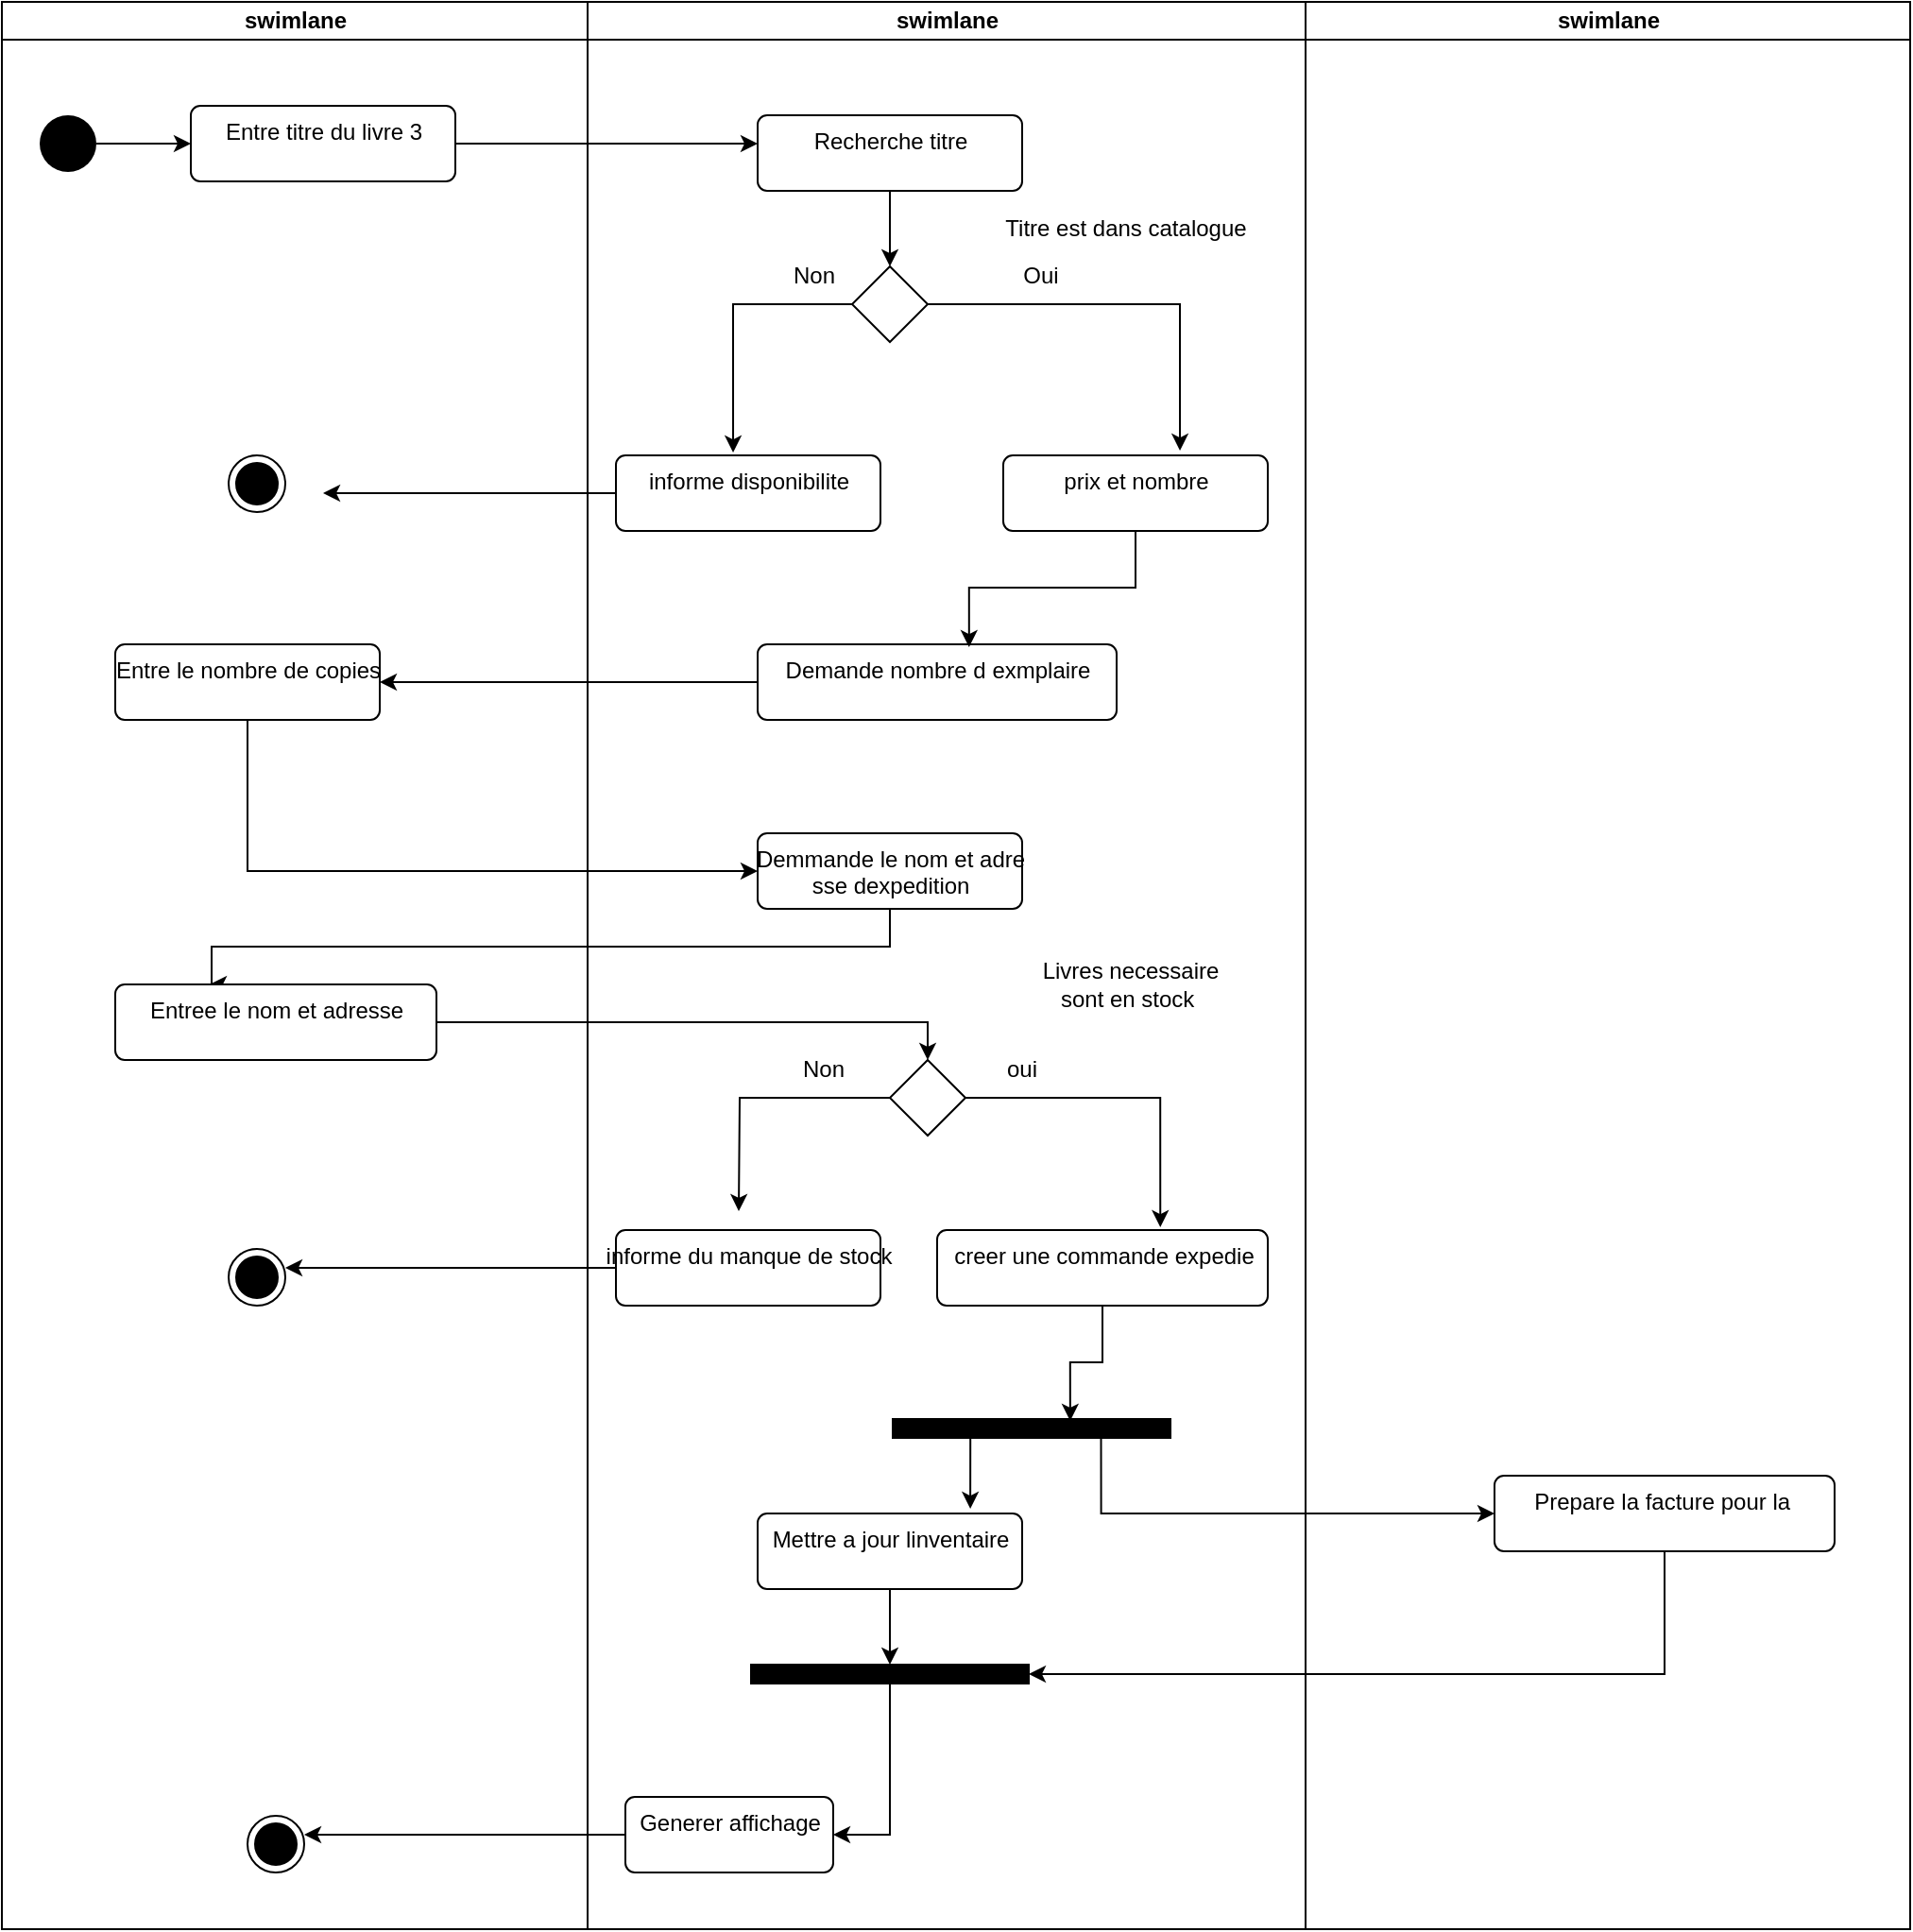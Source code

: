<mxfile version="26.0.5">
  <diagram name="Page-1" id="e7e014a7-5840-1c2e-5031-d8a46d1fe8dd">
    <mxGraphModel dx="1678" dy="1477" grid="1" gridSize="10" guides="1" tooltips="1" connect="1" arrows="1" fold="1" page="1" pageScale="1" pageWidth="1169" pageHeight="826" background="none" math="0" shadow="0">
      <root>
        <mxCell id="0" />
        <mxCell id="1" parent="0" />
        <mxCell id="IJsiVHuRIFzoJG3t3eIb-42" value="swimlane" style="swimlane;html=1;startSize=20;movable=0;resizable=0;rotatable=0;deletable=0;editable=0;locked=1;connectable=0;" vertex="1" parent="1">
          <mxGeometry x="640" y="-660" width="320" height="1020" as="geometry" />
        </mxCell>
        <mxCell id="IJsiVHuRIFzoJG3t3eIb-66" value="Prepare la facture pour la&amp;nbsp;" style="html=1;align=center;verticalAlign=top;rounded=1;absoluteArcSize=1;arcSize=10;dashed=0;" vertex="1" parent="IJsiVHuRIFzoJG3t3eIb-42">
          <mxGeometry x="100" y="780" width="180" height="40" as="geometry" />
        </mxCell>
        <mxCell id="IJsiVHuRIFzoJG3t3eIb-43" value="swimlane" style="swimlane;html=1;startSize=20;movable=1;resizable=1;rotatable=1;deletable=1;editable=1;locked=0;connectable=1;" vertex="1" parent="1">
          <mxGeometry x="260" y="-660" width="380" height="1020" as="geometry" />
        </mxCell>
        <mxCell id="IJsiVHuRIFzoJG3t3eIb-69" style="edgeStyle=orthogonalEdgeStyle;rounded=0;orthogonalLoop=1;jettySize=auto;html=1;exitX=0.5;exitY=1;exitDx=0;exitDy=0;" edge="1" parent="IJsiVHuRIFzoJG3t3eIb-43" source="IJsiVHuRIFzoJG3t3eIb-52">
          <mxGeometry relative="1" as="geometry">
            <mxPoint x="160" y="140" as="targetPoint" />
          </mxGeometry>
        </mxCell>
        <mxCell id="IJsiVHuRIFzoJG3t3eIb-52" value="Recherche titre" style="html=1;align=center;verticalAlign=top;rounded=1;absoluteArcSize=1;arcSize=10;dashed=0;" vertex="1" parent="IJsiVHuRIFzoJG3t3eIb-43">
          <mxGeometry x="90" y="60" width="140" height="40" as="geometry" />
        </mxCell>
        <mxCell id="IJsiVHuRIFzoJG3t3eIb-53" value="" style="rhombus;whiteSpace=wrap;html=1;" vertex="1" parent="IJsiVHuRIFzoJG3t3eIb-43">
          <mxGeometry x="140.0" y="140" width="40" height="40" as="geometry" />
        </mxCell>
        <mxCell id="IJsiVHuRIFzoJG3t3eIb-71" style="edgeStyle=orthogonalEdgeStyle;rounded=0;orthogonalLoop=1;jettySize=auto;html=1;exitX=0;exitY=0.5;exitDx=0;exitDy=0;" edge="1" parent="IJsiVHuRIFzoJG3t3eIb-43" source="IJsiVHuRIFzoJG3t3eIb-54">
          <mxGeometry relative="1" as="geometry">
            <mxPoint x="-140" y="260" as="targetPoint" />
          </mxGeometry>
        </mxCell>
        <mxCell id="IJsiVHuRIFzoJG3t3eIb-54" value="informe disponibilite" style="html=1;align=center;verticalAlign=top;rounded=1;absoluteArcSize=1;arcSize=10;dashed=0;" vertex="1" parent="IJsiVHuRIFzoJG3t3eIb-43">
          <mxGeometry x="15" y="240" width="140" height="40" as="geometry" />
        </mxCell>
        <mxCell id="IJsiVHuRIFzoJG3t3eIb-55" value="prix et nombre" style="html=1;align=center;verticalAlign=top;rounded=1;absoluteArcSize=1;arcSize=10;dashed=0;" vertex="1" parent="IJsiVHuRIFzoJG3t3eIb-43">
          <mxGeometry x="220" y="240" width="140" height="40" as="geometry" />
        </mxCell>
        <mxCell id="IJsiVHuRIFzoJG3t3eIb-74" style="edgeStyle=orthogonalEdgeStyle;rounded=0;orthogonalLoop=1;jettySize=auto;html=1;exitX=0;exitY=0.5;exitDx=0;exitDy=0;" edge="1" parent="IJsiVHuRIFzoJG3t3eIb-43" source="IJsiVHuRIFzoJG3t3eIb-57">
          <mxGeometry relative="1" as="geometry">
            <mxPoint x="-110" y="360" as="targetPoint" />
          </mxGeometry>
        </mxCell>
        <mxCell id="IJsiVHuRIFzoJG3t3eIb-57" value="Demande nombre d exmplaire" style="html=1;align=center;verticalAlign=top;rounded=1;absoluteArcSize=1;arcSize=10;dashed=0;" vertex="1" parent="IJsiVHuRIFzoJG3t3eIb-43">
          <mxGeometry x="90" y="340" width="190" height="40" as="geometry" />
        </mxCell>
        <mxCell id="IJsiVHuRIFzoJG3t3eIb-76" style="edgeStyle=orthogonalEdgeStyle;rounded=0;orthogonalLoop=1;jettySize=auto;html=1;exitX=0.5;exitY=1;exitDx=0;exitDy=0;" edge="1" parent="IJsiVHuRIFzoJG3t3eIb-43" source="IJsiVHuRIFzoJG3t3eIb-56">
          <mxGeometry relative="1" as="geometry">
            <mxPoint x="-200" y="520" as="targetPoint" />
            <Array as="points">
              <mxPoint x="160" y="500" />
              <mxPoint x="-199" y="500" />
            </Array>
          </mxGeometry>
        </mxCell>
        <mxCell id="IJsiVHuRIFzoJG3t3eIb-56" value="Demmande le nom et adre&lt;div&gt;sse dexpedition&lt;/div&gt;" style="html=1;align=center;verticalAlign=top;rounded=1;absoluteArcSize=1;arcSize=10;dashed=0;" vertex="1" parent="IJsiVHuRIFzoJG3t3eIb-43">
          <mxGeometry x="90" y="440" width="140" height="40" as="geometry" />
        </mxCell>
        <mxCell id="IJsiVHuRIFzoJG3t3eIb-81" style="edgeStyle=orthogonalEdgeStyle;rounded=0;orthogonalLoop=1;jettySize=auto;html=1;exitX=0;exitY=0.5;exitDx=0;exitDy=0;" edge="1" parent="IJsiVHuRIFzoJG3t3eIb-43" source="IJsiVHuRIFzoJG3t3eIb-58">
          <mxGeometry relative="1" as="geometry">
            <mxPoint x="80" y="640" as="targetPoint" />
          </mxGeometry>
        </mxCell>
        <mxCell id="IJsiVHuRIFzoJG3t3eIb-58" value="" style="rhombus;whiteSpace=wrap;html=1;" vertex="1" parent="IJsiVHuRIFzoJG3t3eIb-43">
          <mxGeometry x="160.0" y="560" width="40" height="40" as="geometry" />
        </mxCell>
        <mxCell id="IJsiVHuRIFzoJG3t3eIb-60" value="creer une commande expedie" style="html=1;align=center;verticalAlign=top;rounded=1;absoluteArcSize=1;arcSize=10;dashed=0;" vertex="1" parent="IJsiVHuRIFzoJG3t3eIb-43">
          <mxGeometry x="185" y="650" width="175" height="40" as="geometry" />
        </mxCell>
        <mxCell id="IJsiVHuRIFzoJG3t3eIb-93" style="edgeStyle=orthogonalEdgeStyle;rounded=0;orthogonalLoop=1;jettySize=auto;html=1;exitX=0;exitY=0.5;exitDx=0;exitDy=0;" edge="1" parent="IJsiVHuRIFzoJG3t3eIb-43" source="IJsiVHuRIFzoJG3t3eIb-59">
          <mxGeometry relative="1" as="geometry">
            <mxPoint x="-150" y="970" as="targetPoint" />
          </mxGeometry>
        </mxCell>
        <mxCell id="IJsiVHuRIFzoJG3t3eIb-59" value="Generer affichage" style="html=1;align=center;verticalAlign=top;rounded=1;absoluteArcSize=1;arcSize=10;dashed=0;" vertex="1" parent="IJsiVHuRIFzoJG3t3eIb-43">
          <mxGeometry x="20" y="950" width="110" height="40" as="geometry" />
        </mxCell>
        <mxCell id="IJsiVHuRIFzoJG3t3eIb-90" style="edgeStyle=orthogonalEdgeStyle;rounded=0;orthogonalLoop=1;jettySize=auto;html=1;exitX=0.5;exitY=1;exitDx=0;exitDy=0;entryX=0.5;entryY=0;entryDx=0;entryDy=0;" edge="1" parent="IJsiVHuRIFzoJG3t3eIb-43" source="IJsiVHuRIFzoJG3t3eIb-62" target="IJsiVHuRIFzoJG3t3eIb-65">
          <mxGeometry relative="1" as="geometry" />
        </mxCell>
        <mxCell id="IJsiVHuRIFzoJG3t3eIb-62" value="Mettre a jour linventaire" style="html=1;align=center;verticalAlign=top;rounded=1;absoluteArcSize=1;arcSize=10;dashed=0;" vertex="1" parent="IJsiVHuRIFzoJG3t3eIb-43">
          <mxGeometry x="90" y="800" width="140" height="40" as="geometry" />
        </mxCell>
        <mxCell id="IJsiVHuRIFzoJG3t3eIb-61" value="" style="whiteSpace=wrap;html=1;rounded=0;shadow=0;comic=0;labelBackgroundColor=none;strokeWidth=1;fillColor=#000000;fontFamily=Verdana;fontSize=12;align=center;rotation=0;" vertex="1" parent="IJsiVHuRIFzoJG3t3eIb-43">
          <mxGeometry x="161.5" y="750" width="147" height="10" as="geometry" />
        </mxCell>
        <mxCell id="IJsiVHuRIFzoJG3t3eIb-92" style="edgeStyle=orthogonalEdgeStyle;rounded=0;orthogonalLoop=1;jettySize=auto;html=1;exitX=0.5;exitY=1;exitDx=0;exitDy=0;entryX=1;entryY=0.5;entryDx=0;entryDy=0;" edge="1" parent="IJsiVHuRIFzoJG3t3eIb-43" source="IJsiVHuRIFzoJG3t3eIb-65" target="IJsiVHuRIFzoJG3t3eIb-59">
          <mxGeometry relative="1" as="geometry" />
        </mxCell>
        <mxCell id="IJsiVHuRIFzoJG3t3eIb-65" value="" style="whiteSpace=wrap;html=1;rounded=0;shadow=0;comic=0;labelBackgroundColor=none;strokeWidth=1;fillColor=#000000;fontFamily=Verdana;fontSize=12;align=center;rotation=0;" vertex="1" parent="IJsiVHuRIFzoJG3t3eIb-43">
          <mxGeometry x="86.5" y="880" width="147" height="10" as="geometry" />
        </mxCell>
        <mxCell id="IJsiVHuRIFzoJG3t3eIb-70" style="edgeStyle=orthogonalEdgeStyle;rounded=0;orthogonalLoop=1;jettySize=auto;html=1;exitX=0;exitY=0.5;exitDx=0;exitDy=0;entryX=0.443;entryY=-0.037;entryDx=0;entryDy=0;entryPerimeter=0;" edge="1" parent="IJsiVHuRIFzoJG3t3eIb-43" source="IJsiVHuRIFzoJG3t3eIb-53" target="IJsiVHuRIFzoJG3t3eIb-54">
          <mxGeometry relative="1" as="geometry" />
        </mxCell>
        <mxCell id="IJsiVHuRIFzoJG3t3eIb-72" style="edgeStyle=orthogonalEdgeStyle;rounded=0;orthogonalLoop=1;jettySize=auto;html=1;exitX=1;exitY=0.5;exitDx=0;exitDy=0;entryX=0.668;entryY=-0.062;entryDx=0;entryDy=0;entryPerimeter=0;" edge="1" parent="IJsiVHuRIFzoJG3t3eIb-43" source="IJsiVHuRIFzoJG3t3eIb-53" target="IJsiVHuRIFzoJG3t3eIb-55">
          <mxGeometry relative="1" as="geometry" />
        </mxCell>
        <mxCell id="IJsiVHuRIFzoJG3t3eIb-73" style="edgeStyle=orthogonalEdgeStyle;rounded=0;orthogonalLoop=1;jettySize=auto;html=1;exitX=0.5;exitY=1;exitDx=0;exitDy=0;entryX=0.589;entryY=0.038;entryDx=0;entryDy=0;entryPerimeter=0;" edge="1" parent="IJsiVHuRIFzoJG3t3eIb-43" source="IJsiVHuRIFzoJG3t3eIb-55" target="IJsiVHuRIFzoJG3t3eIb-57">
          <mxGeometry relative="1" as="geometry" />
        </mxCell>
        <mxCell id="IJsiVHuRIFzoJG3t3eIb-87" style="edgeStyle=orthogonalEdgeStyle;rounded=0;orthogonalLoop=1;jettySize=auto;html=1;exitX=0;exitY=0.5;exitDx=0;exitDy=0;" edge="1" parent="IJsiVHuRIFzoJG3t3eIb-43" source="IJsiVHuRIFzoJG3t3eIb-78">
          <mxGeometry relative="1" as="geometry">
            <mxPoint x="-160" y="670" as="targetPoint" />
          </mxGeometry>
        </mxCell>
        <mxCell id="IJsiVHuRIFzoJG3t3eIb-78" value="informe du manque de stock" style="html=1;align=center;verticalAlign=top;rounded=1;absoluteArcSize=1;arcSize=10;dashed=0;" vertex="1" parent="IJsiVHuRIFzoJG3t3eIb-43">
          <mxGeometry x="15" y="650" width="140" height="40" as="geometry" />
        </mxCell>
        <mxCell id="IJsiVHuRIFzoJG3t3eIb-82" style="edgeStyle=orthogonalEdgeStyle;rounded=0;orthogonalLoop=1;jettySize=auto;html=1;exitX=1;exitY=0.5;exitDx=0;exitDy=0;entryX=0.675;entryY=-0.037;entryDx=0;entryDy=0;entryPerimeter=0;" edge="1" parent="IJsiVHuRIFzoJG3t3eIb-43" source="IJsiVHuRIFzoJG3t3eIb-58" target="IJsiVHuRIFzoJG3t3eIb-60">
          <mxGeometry relative="1" as="geometry" />
        </mxCell>
        <mxCell id="IJsiVHuRIFzoJG3t3eIb-84" style="edgeStyle=orthogonalEdgeStyle;rounded=0;orthogonalLoop=1;jettySize=auto;html=1;exitX=0.5;exitY=1;exitDx=0;exitDy=0;entryX=0.639;entryY=0.1;entryDx=0;entryDy=0;entryPerimeter=0;" edge="1" parent="IJsiVHuRIFzoJG3t3eIb-43" source="IJsiVHuRIFzoJG3t3eIb-60" target="IJsiVHuRIFzoJG3t3eIb-61">
          <mxGeometry relative="1" as="geometry" />
        </mxCell>
        <mxCell id="IJsiVHuRIFzoJG3t3eIb-88" style="edgeStyle=orthogonalEdgeStyle;rounded=0;orthogonalLoop=1;jettySize=auto;html=1;exitX=0.25;exitY=1;exitDx=0;exitDy=0;entryX=0.804;entryY=-0.062;entryDx=0;entryDy=0;entryPerimeter=0;" edge="1" parent="IJsiVHuRIFzoJG3t3eIb-43" source="IJsiVHuRIFzoJG3t3eIb-61" target="IJsiVHuRIFzoJG3t3eIb-62">
          <mxGeometry relative="1" as="geometry" />
        </mxCell>
        <mxCell id="IJsiVHuRIFzoJG3t3eIb-96" value="Non" style="text;html=1;align=center;verticalAlign=middle;whiteSpace=wrap;rounded=0;" vertex="1" parent="IJsiVHuRIFzoJG3t3eIb-43">
          <mxGeometry x="95" y="550" width="60" height="30" as="geometry" />
        </mxCell>
        <mxCell id="IJsiVHuRIFzoJG3t3eIb-97" value="oui" style="text;html=1;align=center;verticalAlign=middle;whiteSpace=wrap;rounded=0;" vertex="1" parent="IJsiVHuRIFzoJG3t3eIb-43">
          <mxGeometry x="200" y="550" width="60" height="30" as="geometry" />
        </mxCell>
        <mxCell id="IJsiVHuRIFzoJG3t3eIb-99" value="Livres necessaire sont en stock&amp;nbsp;" style="text;html=1;align=center;verticalAlign=middle;whiteSpace=wrap;rounded=0;" vertex="1" parent="IJsiVHuRIFzoJG3t3eIb-43">
          <mxGeometry x="233.5" y="500" width="106.5" height="40" as="geometry" />
        </mxCell>
        <mxCell id="IJsiVHuRIFzoJG3t3eIb-100" value="Non" style="text;html=1;align=center;verticalAlign=middle;whiteSpace=wrap;rounded=0;" vertex="1" parent="IJsiVHuRIFzoJG3t3eIb-43">
          <mxGeometry x="90" y="130" width="60" height="30" as="geometry" />
        </mxCell>
        <mxCell id="IJsiVHuRIFzoJG3t3eIb-101" value="Oui" style="text;html=1;align=center;verticalAlign=middle;whiteSpace=wrap;rounded=0;" vertex="1" parent="IJsiVHuRIFzoJG3t3eIb-43">
          <mxGeometry x="210" y="130" width="60" height="30" as="geometry" />
        </mxCell>
        <mxCell id="IJsiVHuRIFzoJG3t3eIb-102" value="Titre est dans catalogue" style="text;html=1;align=center;verticalAlign=middle;whiteSpace=wrap;rounded=0;" vertex="1" parent="IJsiVHuRIFzoJG3t3eIb-43">
          <mxGeometry x="210" y="110" width="150" height="20" as="geometry" />
        </mxCell>
        <mxCell id="IJsiVHuRIFzoJG3t3eIb-44" value="swimlane" style="swimlane;html=1;startSize=20;" vertex="1" parent="1">
          <mxGeometry x="-50" y="-660" width="310" height="1020" as="geometry" />
        </mxCell>
        <mxCell id="IJsiVHuRIFzoJG3t3eIb-67" style="edgeStyle=orthogonalEdgeStyle;rounded=0;orthogonalLoop=1;jettySize=auto;html=1;exitX=1;exitY=0.5;exitDx=0;exitDy=0;" edge="1" parent="IJsiVHuRIFzoJG3t3eIb-44" source="IJsiVHuRIFzoJG3t3eIb-45" target="IJsiVHuRIFzoJG3t3eIb-46">
          <mxGeometry relative="1" as="geometry" />
        </mxCell>
        <mxCell id="IJsiVHuRIFzoJG3t3eIb-45" value="" style="ellipse;fillColor=#000000;strokeColor=none;" vertex="1" parent="IJsiVHuRIFzoJG3t3eIb-44">
          <mxGeometry x="20" y="60" width="30" height="30" as="geometry" />
        </mxCell>
        <mxCell id="IJsiVHuRIFzoJG3t3eIb-68" style="edgeStyle=orthogonalEdgeStyle;rounded=0;orthogonalLoop=1;jettySize=auto;html=1;exitX=1;exitY=0.5;exitDx=0;exitDy=0;" edge="1" parent="IJsiVHuRIFzoJG3t3eIb-44" source="IJsiVHuRIFzoJG3t3eIb-46">
          <mxGeometry relative="1" as="geometry">
            <mxPoint x="400" y="75" as="targetPoint" />
          </mxGeometry>
        </mxCell>
        <mxCell id="IJsiVHuRIFzoJG3t3eIb-46" value="Entre titre du livre 3" style="html=1;align=center;verticalAlign=top;rounded=1;absoluteArcSize=1;arcSize=10;dashed=0;" vertex="1" parent="IJsiVHuRIFzoJG3t3eIb-44">
          <mxGeometry x="100" y="55" width="140" height="40" as="geometry" />
        </mxCell>
        <mxCell id="IJsiVHuRIFzoJG3t3eIb-47" value="" style="ellipse;html=1;shape=endState;fillColor=#000000;strokeColor=#000000;" vertex="1" parent="IJsiVHuRIFzoJG3t3eIb-44">
          <mxGeometry x="120" y="240" width="30" height="30" as="geometry" />
        </mxCell>
        <mxCell id="IJsiVHuRIFzoJG3t3eIb-48" value="Entre le nombre de copies" style="html=1;align=center;verticalAlign=top;rounded=1;absoluteArcSize=1;arcSize=10;dashed=0;" vertex="1" parent="IJsiVHuRIFzoJG3t3eIb-44">
          <mxGeometry x="60" y="340" width="140" height="40" as="geometry" />
        </mxCell>
        <mxCell id="IJsiVHuRIFzoJG3t3eIb-49" value="Entree le nom et adresse" style="html=1;align=center;verticalAlign=top;rounded=1;absoluteArcSize=1;arcSize=10;dashed=0;" vertex="1" parent="IJsiVHuRIFzoJG3t3eIb-44">
          <mxGeometry x="60" y="520" width="170" height="40" as="geometry" />
        </mxCell>
        <mxCell id="IJsiVHuRIFzoJG3t3eIb-50" value="" style="ellipse;html=1;shape=endState;fillColor=#000000;strokeColor=#000000;" vertex="1" parent="IJsiVHuRIFzoJG3t3eIb-44">
          <mxGeometry x="120" y="660" width="30" height="30" as="geometry" />
        </mxCell>
        <mxCell id="IJsiVHuRIFzoJG3t3eIb-51" value="" style="ellipse;html=1;shape=endState;fillColor=#000000;strokeColor=#000000;" vertex="1" parent="IJsiVHuRIFzoJG3t3eIb-44">
          <mxGeometry x="130" y="960" width="30" height="30" as="geometry" />
        </mxCell>
        <mxCell id="IJsiVHuRIFzoJG3t3eIb-77" style="edgeStyle=orthogonalEdgeStyle;rounded=0;orthogonalLoop=1;jettySize=auto;html=1;exitX=0.5;exitY=1;exitDx=0;exitDy=0;entryX=0;entryY=0.5;entryDx=0;entryDy=0;" edge="1" parent="1" source="IJsiVHuRIFzoJG3t3eIb-48" target="IJsiVHuRIFzoJG3t3eIb-56">
          <mxGeometry relative="1" as="geometry" />
        </mxCell>
        <mxCell id="IJsiVHuRIFzoJG3t3eIb-80" style="edgeStyle=orthogonalEdgeStyle;rounded=0;orthogonalLoop=1;jettySize=auto;html=1;exitX=1;exitY=0.5;exitDx=0;exitDy=0;entryX=0.5;entryY=0;entryDx=0;entryDy=0;" edge="1" parent="1" source="IJsiVHuRIFzoJG3t3eIb-49" target="IJsiVHuRIFzoJG3t3eIb-58">
          <mxGeometry relative="1" as="geometry" />
        </mxCell>
        <mxCell id="IJsiVHuRIFzoJG3t3eIb-94" style="edgeStyle=orthogonalEdgeStyle;rounded=0;orthogonalLoop=1;jettySize=auto;html=1;exitX=0.5;exitY=1;exitDx=0;exitDy=0;entryX=1;entryY=0.5;entryDx=0;entryDy=0;" edge="1" parent="1" source="IJsiVHuRIFzoJG3t3eIb-66" target="IJsiVHuRIFzoJG3t3eIb-65">
          <mxGeometry relative="1" as="geometry" />
        </mxCell>
        <mxCell id="IJsiVHuRIFzoJG3t3eIb-95" style="edgeStyle=orthogonalEdgeStyle;rounded=0;orthogonalLoop=1;jettySize=auto;html=1;exitX=0.75;exitY=1;exitDx=0;exitDy=0;entryX=0;entryY=0.5;entryDx=0;entryDy=0;" edge="1" parent="1" source="IJsiVHuRIFzoJG3t3eIb-61" target="IJsiVHuRIFzoJG3t3eIb-66">
          <mxGeometry relative="1" as="geometry" />
        </mxCell>
      </root>
    </mxGraphModel>
  </diagram>
</mxfile>
